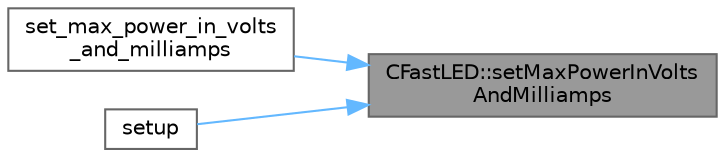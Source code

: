 digraph "CFastLED::setMaxPowerInVoltsAndMilliamps"
{
 // LATEX_PDF_SIZE
  bgcolor="transparent";
  edge [fontname=Helvetica,fontsize=10,labelfontname=Helvetica,labelfontsize=10];
  node [fontname=Helvetica,fontsize=10,shape=box,height=0.2,width=0.4];
  rankdir="RL";
  Node1 [id="Node000001",label="CFastLED::setMaxPowerInVolts\lAndMilliamps",height=0.2,width=0.4,color="gray40", fillcolor="grey60", style="filled", fontcolor="black",tooltip="Set the maximum power to be used, given in volts and milliamps."];
  Node1 -> Node2 [id="edge1_Node000001_Node000002",dir="back",color="steelblue1",style="solid",tooltip=" "];
  Node2 [id="Node000002",label="set_max_power_in_volts\l_and_milliamps",height=0.2,width=0.4,color="grey40", fillcolor="white", style="filled",URL="$d3/d1d/group___power.html#ga8db01f418cbff03a8d51caa528e44e0d",tooltip="Set the maximum power used in milliamps for a given voltage."];
  Node1 -> Node3 [id="edge2_Node000001_Node000003",dir="back",color="steelblue1",style="solid",tooltip=" "];
  Node3 [id="Node000003",label="setup",height=0.2,width=0.4,color="grey40", fillcolor="white", style="filled",URL="$dc/ded/_fx_pacifica_8ino.html#a4fc01d736fe50cf5b977f755b675f11d",tooltip=" "];
}
